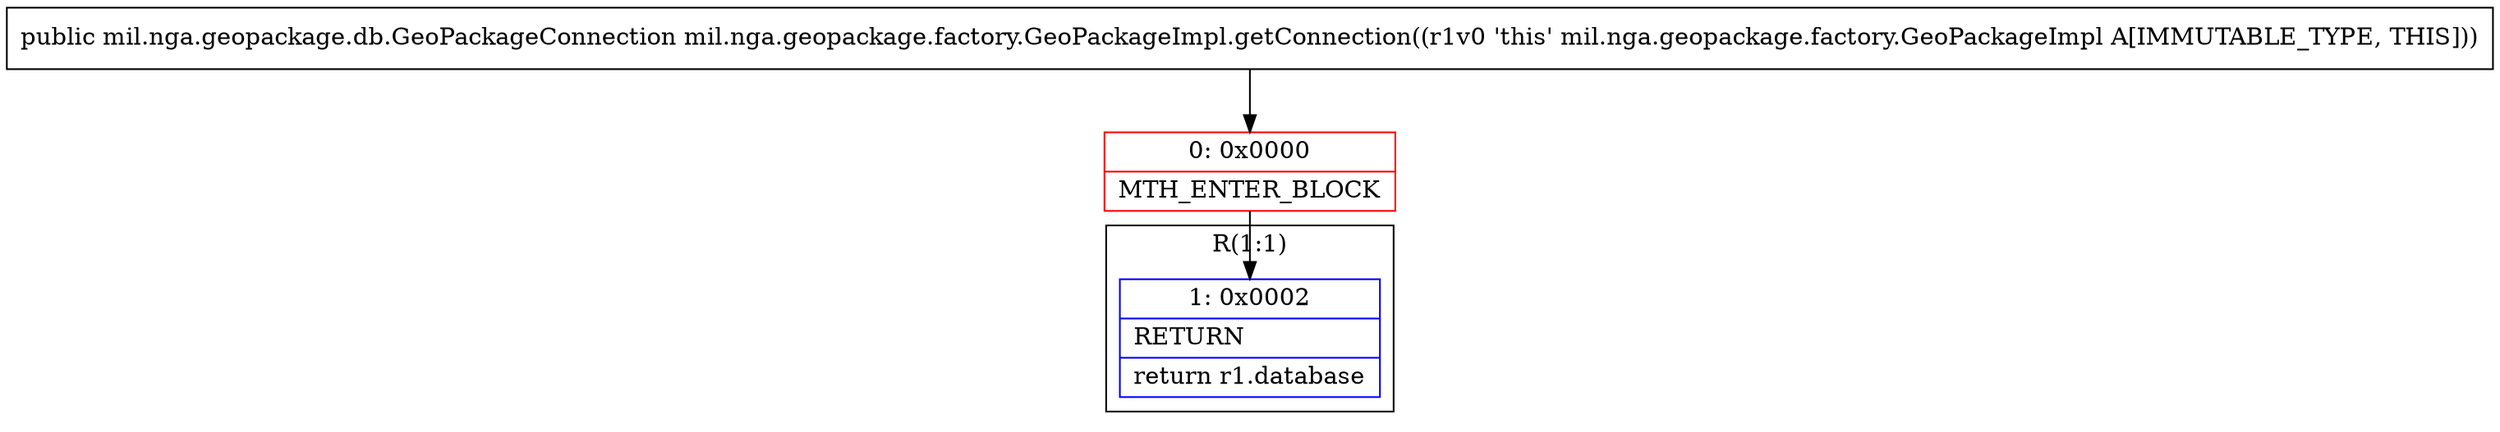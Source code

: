 digraph "CFG formil.nga.geopackage.factory.GeoPackageImpl.getConnection()Lmil\/nga\/geopackage\/db\/GeoPackageConnection;" {
subgraph cluster_Region_1730131087 {
label = "R(1:1)";
node [shape=record,color=blue];
Node_1 [shape=record,label="{1\:\ 0x0002|RETURN\l|return r1.database\l}"];
}
Node_0 [shape=record,color=red,label="{0\:\ 0x0000|MTH_ENTER_BLOCK\l}"];
MethodNode[shape=record,label="{public mil.nga.geopackage.db.GeoPackageConnection mil.nga.geopackage.factory.GeoPackageImpl.getConnection((r1v0 'this' mil.nga.geopackage.factory.GeoPackageImpl A[IMMUTABLE_TYPE, THIS])) }"];
MethodNode -> Node_0;
Node_0 -> Node_1;
}

